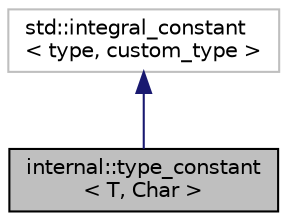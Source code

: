 digraph "internal::type_constant&lt; T, Char &gt;"
{
  edge [fontname="Helvetica",fontsize="10",labelfontname="Helvetica",labelfontsize="10"];
  node [fontname="Helvetica",fontsize="10",shape=record];
  Node0 [label="internal::type_constant\l\< T, Char \>",height=0.2,width=0.4,color="black", fillcolor="grey75", style="filled", fontcolor="black"];
  Node1 -> Node0 [dir="back",color="midnightblue",fontsize="10",style="solid",fontname="Helvetica"];
  Node1 [label="std::integral_constant\l\< type, custom_type \>",height=0.2,width=0.4,color="grey75", fillcolor="white", style="filled"];
}
